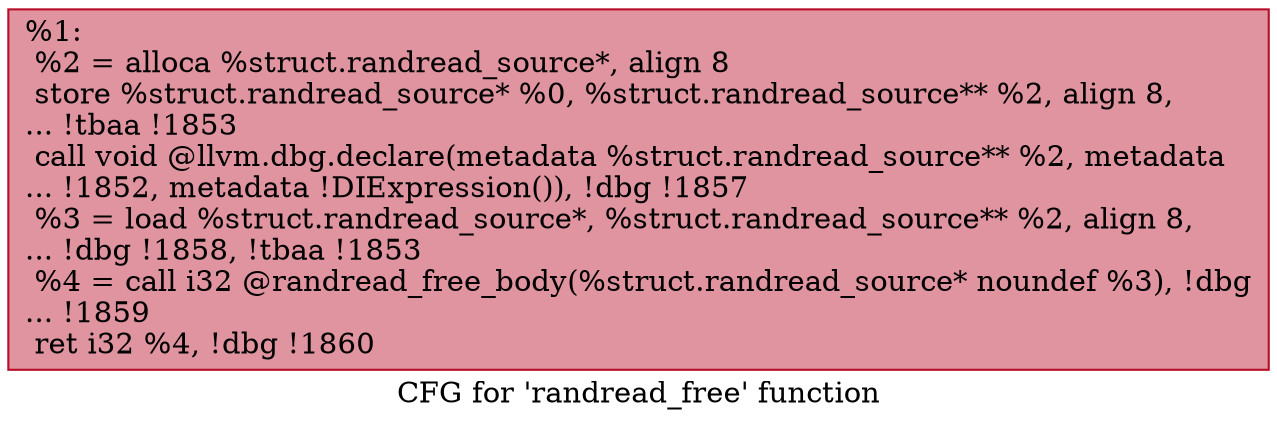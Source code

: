 digraph "CFG for 'randread_free' function" {
	label="CFG for 'randread_free' function";

	Node0x27ab2f0 [shape=record,color="#b70d28ff", style=filled, fillcolor="#b70d2870",label="{%1:\l  %2 = alloca %struct.randread_source*, align 8\l  store %struct.randread_source* %0, %struct.randread_source** %2, align 8,\l... !tbaa !1853\l  call void @llvm.dbg.declare(metadata %struct.randread_source** %2, metadata\l... !1852, metadata !DIExpression()), !dbg !1857\l  %3 = load %struct.randread_source*, %struct.randread_source** %2, align 8,\l... !dbg !1858, !tbaa !1853\l  %4 = call i32 @randread_free_body(%struct.randread_source* noundef %3), !dbg\l... !1859\l  ret i32 %4, !dbg !1860\l}"];
}
